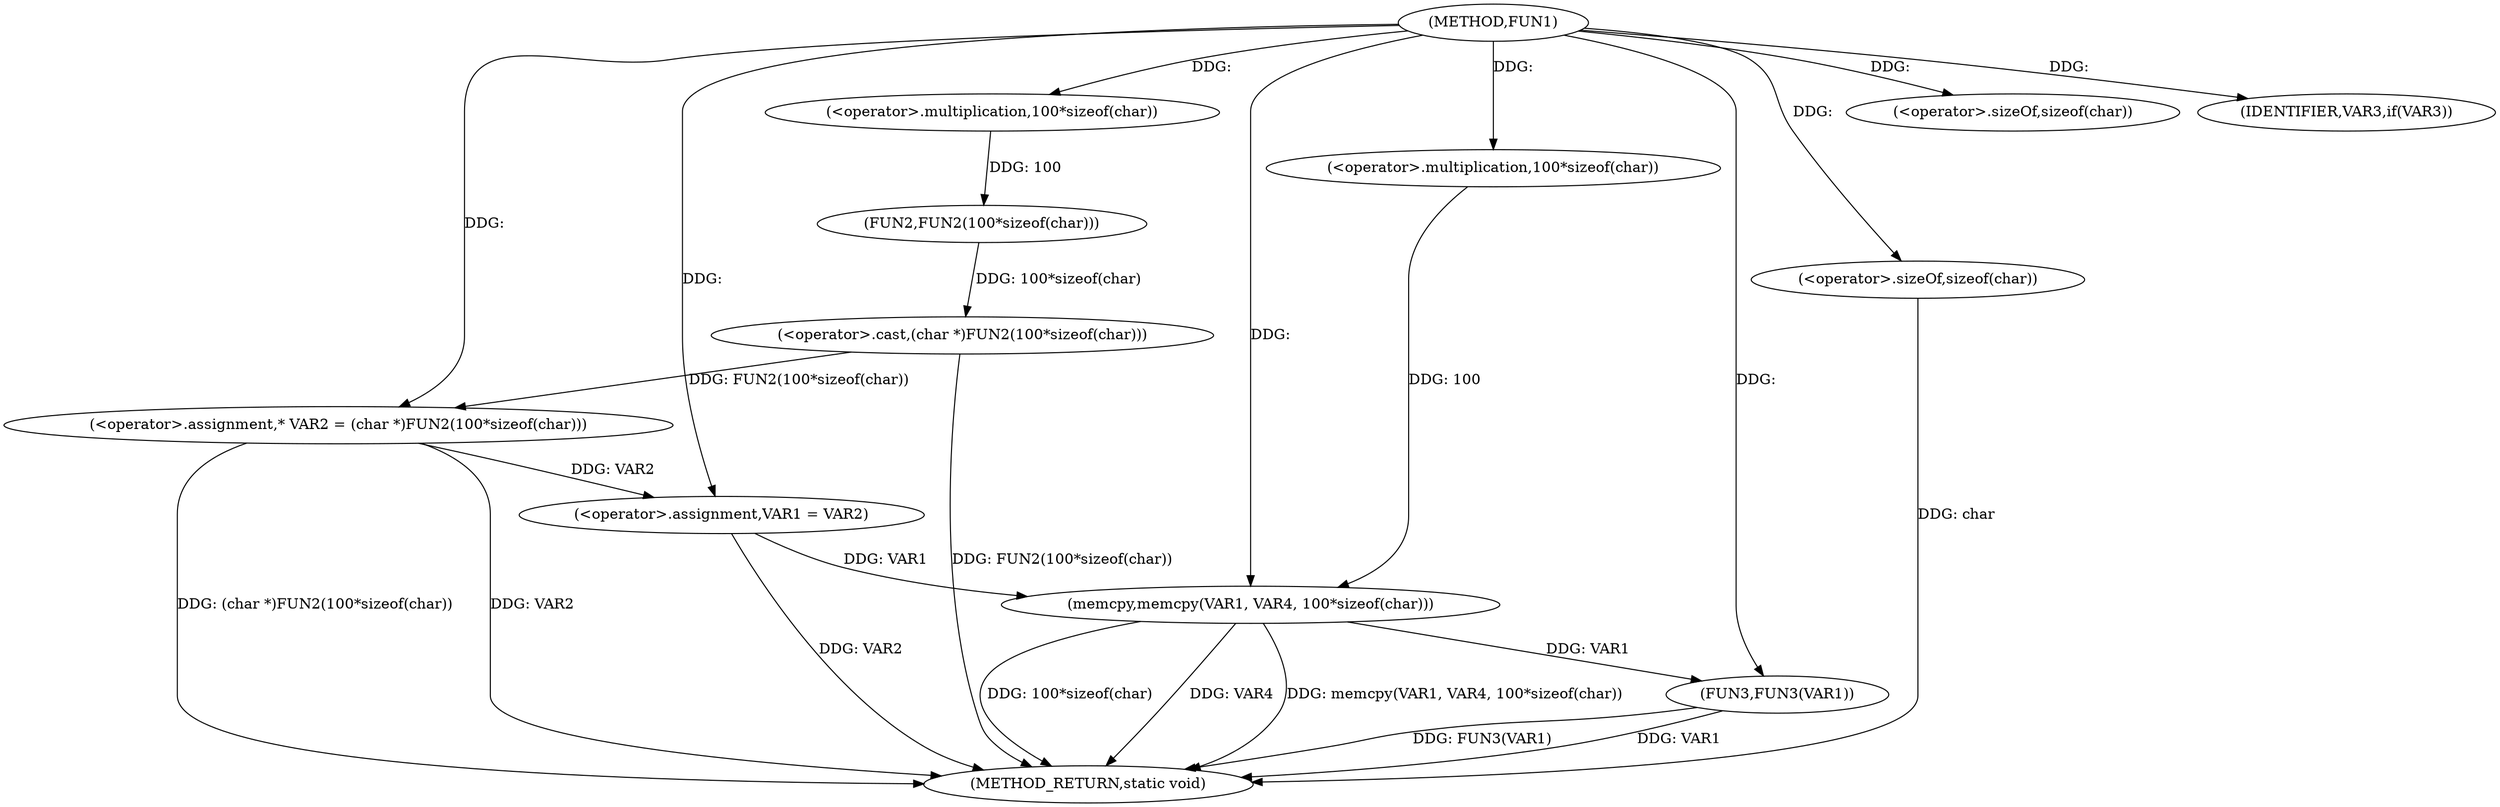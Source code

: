 digraph FUN1 {  
"1000100" [label = "(METHOD,FUN1)" ]
"1000130" [label = "(METHOD_RETURN,static void)" ]
"1000104" [label = "(<operator>.assignment,* VAR2 = (char *)FUN2(100*sizeof(char)))" ]
"1000106" [label = "(<operator>.cast,(char *)FUN2(100*sizeof(char)))" ]
"1000108" [label = "(FUN2,FUN2(100*sizeof(char)))" ]
"1000109" [label = "(<operator>.multiplication,100*sizeof(char))" ]
"1000111" [label = "(<operator>.sizeOf,sizeof(char))" ]
"1000114" [label = "(IDENTIFIER,VAR3,if(VAR3))" ]
"1000116" [label = "(<operator>.assignment,VAR1 = VAR2)" ]
"1000121" [label = "(memcpy,memcpy(VAR1, VAR4, 100*sizeof(char)))" ]
"1000124" [label = "(<operator>.multiplication,100*sizeof(char))" ]
"1000126" [label = "(<operator>.sizeOf,sizeof(char))" ]
"1000128" [label = "(FUN3,FUN3(VAR1))" ]
  "1000106" -> "1000130"  [ label = "DDG: FUN2(100*sizeof(char))"] 
  "1000104" -> "1000130"  [ label = "DDG: VAR2"] 
  "1000121" -> "1000130"  [ label = "DDG: VAR4"] 
  "1000128" -> "1000130"  [ label = "DDG: VAR1"] 
  "1000121" -> "1000130"  [ label = "DDG: memcpy(VAR1, VAR4, 100*sizeof(char))"] 
  "1000126" -> "1000130"  [ label = "DDG: char"] 
  "1000116" -> "1000130"  [ label = "DDG: VAR2"] 
  "1000128" -> "1000130"  [ label = "DDG: FUN3(VAR1)"] 
  "1000104" -> "1000130"  [ label = "DDG: (char *)FUN2(100*sizeof(char))"] 
  "1000121" -> "1000130"  [ label = "DDG: 100*sizeof(char)"] 
  "1000106" -> "1000104"  [ label = "DDG: FUN2(100*sizeof(char))"] 
  "1000100" -> "1000104"  [ label = "DDG: "] 
  "1000108" -> "1000106"  [ label = "DDG: 100*sizeof(char)"] 
  "1000109" -> "1000108"  [ label = "DDG: 100"] 
  "1000100" -> "1000109"  [ label = "DDG: "] 
  "1000100" -> "1000111"  [ label = "DDG: "] 
  "1000100" -> "1000114"  [ label = "DDG: "] 
  "1000104" -> "1000116"  [ label = "DDG: VAR2"] 
  "1000100" -> "1000116"  [ label = "DDG: "] 
  "1000116" -> "1000121"  [ label = "DDG: VAR1"] 
  "1000100" -> "1000121"  [ label = "DDG: "] 
  "1000124" -> "1000121"  [ label = "DDG: 100"] 
  "1000100" -> "1000124"  [ label = "DDG: "] 
  "1000100" -> "1000126"  [ label = "DDG: "] 
  "1000121" -> "1000128"  [ label = "DDG: VAR1"] 
  "1000100" -> "1000128"  [ label = "DDG: "] 
}
